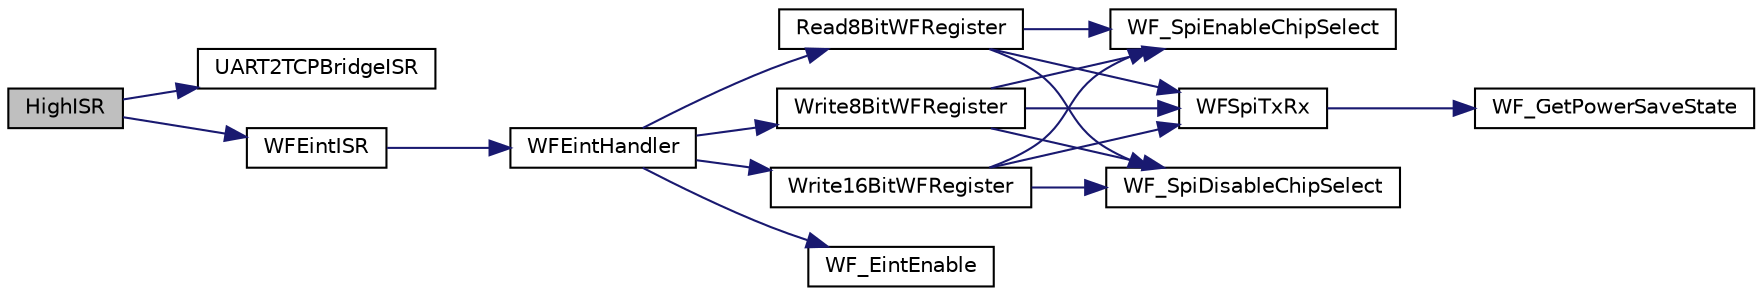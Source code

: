 digraph "HighISR"
{
  edge [fontname="Helvetica",fontsize="10",labelfontname="Helvetica",labelfontsize="10"];
  node [fontname="Helvetica",fontsize="10",shape=record];
  rankdir="LR";
  Node1 [label="HighISR",height=0.2,width=0.4,color="black", fillcolor="grey75", style="filled", fontcolor="black"];
  Node1 -> Node2 [color="midnightblue",fontsize="10",style="solid",fontname="Helvetica"];
  Node2 [label="UART2TCPBridgeISR",height=0.2,width=0.4,color="black", fillcolor="white", style="filled",URL="$_u_a_r_t2_t_c_p_bridge_8h.html#a99c8ce5a4a4fef041ce06e81b656794b"];
  Node1 -> Node3 [color="midnightblue",fontsize="10",style="solid",fontname="Helvetica"];
  Node3 [label="WFEintISR",height=0.2,width=0.4,color="black", fillcolor="white", style="filled",URL="$_w_f_api_8h.html#a541e6b43592a941c6760b049a840d01e"];
  Node3 -> Node4 [color="midnightblue",fontsize="10",style="solid",fontname="Helvetica"];
  Node4 [label="WFEintHandler",height=0.2,width=0.4,color="black", fillcolor="white", style="filled",URL="$_w_f_api_8h.html#a595ec5f432cb300205eda02e2664d586"];
  Node4 -> Node5 [color="midnightblue",fontsize="10",style="solid",fontname="Helvetica"];
  Node5 [label="Read8BitWFRegister",height=0.2,width=0.4,color="black", fillcolor="white", style="filled",URL="$_w_f_driver_com_8c.html#a2950b0ad81e544cbd631ff0747d888ec"];
  Node5 -> Node6 [color="midnightblue",fontsize="10",style="solid",fontname="Helvetica"];
  Node6 [label="WF_SpiEnableChipSelect",height=0.2,width=0.4,color="black", fillcolor="white", style="filled",URL="$_w_f_api_8h.html#a1f1b1119ed9e20714f157839719b4cde"];
  Node5 -> Node7 [color="midnightblue",fontsize="10",style="solid",fontname="Helvetica"];
  Node7 [label="WFSpiTxRx",height=0.2,width=0.4,color="black", fillcolor="white", style="filled",URL="$_w_f_api_8h.html#a13ee53f9ee6c6aab4c3f560cf5885be3"];
  Node7 -> Node8 [color="midnightblue",fontsize="10",style="solid",fontname="Helvetica"];
  Node8 [label="WF_GetPowerSaveState",height=0.2,width=0.4,color="black", fillcolor="white", style="filled",URL="$_w_f_api_8h.html#a5c5b158b586d1db3a4fcea8e3584c8a1"];
  Node5 -> Node9 [color="midnightblue",fontsize="10",style="solid",fontname="Helvetica"];
  Node9 [label="WF_SpiDisableChipSelect",height=0.2,width=0.4,color="black", fillcolor="white", style="filled",URL="$_w_f_api_8h.html#a929764e866cb01ed18a2a1aa94e6ccb6"];
  Node4 -> Node10 [color="midnightblue",fontsize="10",style="solid",fontname="Helvetica"];
  Node10 [label="Write8BitWFRegister",height=0.2,width=0.4,color="black", fillcolor="white", style="filled",URL="$_w_f_driver_com_8c.html#a223ca877db70b65e6ca4ab27c78b13d5"];
  Node10 -> Node6 [color="midnightblue",fontsize="10",style="solid",fontname="Helvetica"];
  Node10 -> Node7 [color="midnightblue",fontsize="10",style="solid",fontname="Helvetica"];
  Node10 -> Node9 [color="midnightblue",fontsize="10",style="solid",fontname="Helvetica"];
  Node4 -> Node11 [color="midnightblue",fontsize="10",style="solid",fontname="Helvetica"];
  Node11 [label="WF_EintEnable",height=0.2,width=0.4,color="black", fillcolor="white", style="filled",URL="$_w_f_api_8h.html#a939bc519999b13755ac6af4911d8fffb"];
  Node4 -> Node12 [color="midnightblue",fontsize="10",style="solid",fontname="Helvetica"];
  Node12 [label="Write16BitWFRegister",height=0.2,width=0.4,color="black", fillcolor="white", style="filled",URL="$_w_f_driver_com__24_g_8c.html#a914c1bea2233e373d5f6180b0be32b03"];
  Node12 -> Node6 [color="midnightblue",fontsize="10",style="solid",fontname="Helvetica"];
  Node12 -> Node7 [color="midnightblue",fontsize="10",style="solid",fontname="Helvetica"];
  Node12 -> Node9 [color="midnightblue",fontsize="10",style="solid",fontname="Helvetica"];
}
